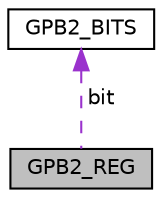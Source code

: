 digraph "GPB2_REG"
{
  edge [fontname="Helvetica",fontsize="10",labelfontname="Helvetica",labelfontsize="10"];
  node [fontname="Helvetica",fontsize="10",shape=record];
  Node1 [label="GPB2_REG",height=0.2,width=0.4,color="black", fillcolor="grey75", style="filled", fontcolor="black"];
  Node2 -> Node1 [dir="back",color="darkorchid3",fontsize="10",style="dashed",label=" bit" ];
  Node2 [label="GPB2_BITS",height=0.2,width=0.4,color="black", fillcolor="white", style="filled",URL="$struct_g_p_b2___b_i_t_s.html"];
}
